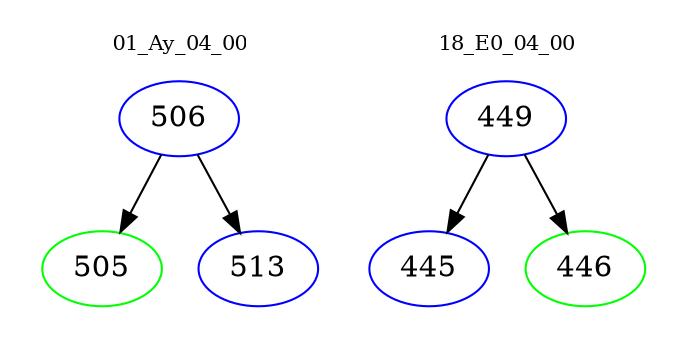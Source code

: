 digraph{
subgraph cluster_0 {
color = white
label = "01_Ay_04_00";
fontsize=10;
T0_506 [label="506", color="blue"]
T0_506 -> T0_505 [color="black"]
T0_505 [label="505", color="green"]
T0_506 -> T0_513 [color="black"]
T0_513 [label="513", color="blue"]
}
subgraph cluster_1 {
color = white
label = "18_E0_04_00";
fontsize=10;
T1_449 [label="449", color="blue"]
T1_449 -> T1_445 [color="black"]
T1_445 [label="445", color="blue"]
T1_449 -> T1_446 [color="black"]
T1_446 [label="446", color="green"]
}
}
